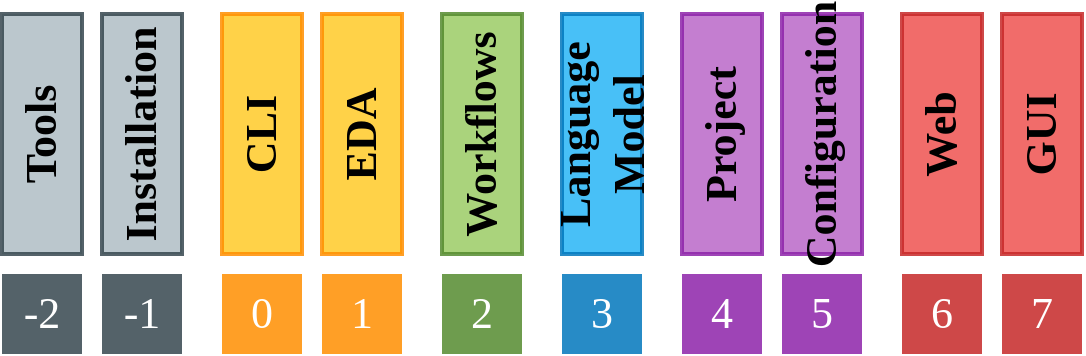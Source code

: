 <mxfile version="13.5.7" type="device"><diagram id="5c5MTBiNeqcY0XCzpNwq" name="Page-1"><mxGraphModel dx="1086" dy="806" grid="1" gridSize="10" guides="1" tooltips="1" connect="1" arrows="1" fold="1" page="1" pageScale="1" pageWidth="3300" pageHeight="4681" math="0" shadow="0" extFonts="Teko^https://fonts.googleapis.com/css?family=Teko"><root><mxCell id="0"/><mxCell id="1" parent="0"/><mxCell id="-3E90IPkH3u_-KwCp1B3-1" value="CLI" style="rounded=0;whiteSpace=wrap;html=1;fontSize=22;fontStyle=1;rotation=-90;fontFamily=Teko;fillColor=#ffca28;strokeColor=#FF8F00;strokeWidth=2;opacity=85;" parent="1" vertex="1"><mxGeometry x="110" y="80" width="120" height="40" as="geometry"/></mxCell><mxCell id="-3E90IPkH3u_-KwCp1B3-2" value="EDA" style="rounded=0;whiteSpace=wrap;html=1;fontSize=22;fontStyle=1;rotation=-90;fontFamily=Teko;fillColor=#ffca28;strokeColor=#FF8F00;strokeWidth=2;opacity=85;" parent="1" vertex="1"><mxGeometry x="160" y="80" width="120" height="40" as="geometry"/></mxCell><mxCell id="-3E90IPkH3u_-KwCp1B3-3" value="Workflows" style="rounded=0;whiteSpace=wrap;html=1;fontSize=22;fontStyle=1;rotation=-90;fontFamily=Teko;fillColor=#9ccc65;strokeColor=#558B2F;strokeWidth=2;opacity=85;" parent="1" vertex="1"><mxGeometry x="220" y="80" width="120" height="40" as="geometry"/></mxCell><mxCell id="-3E90IPkH3u_-KwCp1B3-4" value="Project" style="rounded=0;whiteSpace=wrap;html=1;fontSize=22;fontStyle=1;rotation=-90;fontFamily=Teko;fillColor=#ba68c8;strokeColor=#8e24aa;strokeWidth=2;opacity=85;" parent="1" vertex="1"><mxGeometry x="340" y="80" width="120" height="40" as="geometry"/></mxCell><mxCell id="-3E90IPkH3u_-KwCp1B3-5" value="Configuration" style="rounded=0;whiteSpace=wrap;html=1;fontSize=22;fontStyle=1;rotation=-90;fontFamily=Teko;strokeColor=#8E24AA;fillColor=#BA68C8;strokeWidth=2;opacity=85;" parent="1" vertex="1"><mxGeometry x="390" y="80" width="120" height="40" as="geometry"/></mxCell><mxCell id="-3E90IPkH3u_-KwCp1B3-6" value="Language Model" style="rounded=0;whiteSpace=wrap;html=1;fontSize=22;fontStyle=1;rotation=-90;fontFamily=Teko;fillColor=#29b6f6;strokeColor=#0277BD;strokeWidth=2;opacity=85;" parent="1" vertex="1"><mxGeometry x="280" y="80" width="120" height="40" as="geometry"/></mxCell><mxCell id="-3E90IPkH3u_-KwCp1B3-7" value="Installation" style="rounded=0;whiteSpace=wrap;html=1;fontSize=22;fontStyle=1;rotation=-90;fontFamily=Teko;FType=g;strokeColor=#37474F;strokeWidth=2;fillColor=#b0bec5;opacity=85;" parent="1" vertex="1"><mxGeometry x="50" y="80" width="120" height="40" as="geometry"/></mxCell><mxCell id="-3E90IPkH3u_-KwCp1B3-8" value="&lt;span style=&quot;font-size: 22px;&quot;&gt;0&lt;/span&gt;" style="rounded=0;whiteSpace=wrap;html=1;strokeColor=none;fontFamily=Teko;fontSize=22;fontColor=#FFFFFF;fillColor=#ff8f00;opacity=85;" parent="1" vertex="1"><mxGeometry x="150" y="170" width="40" height="40" as="geometry"/></mxCell><mxCell id="-3E90IPkH3u_-KwCp1B3-9" value="&lt;span style=&quot;font-size: 22px;&quot;&gt;1&lt;/span&gt;" style="rounded=0;whiteSpace=wrap;html=1;strokeColor=none;fontFamily=Teko;fontSize=22;fontColor=#FFFFFF;fillColor=#ff8f00;opacity=85;" parent="1" vertex="1"><mxGeometry x="200" y="170" width="40" height="40" as="geometry"/></mxCell><mxCell id="-3E90IPkH3u_-KwCp1B3-10" value="&lt;span style=&quot;font-size: 22px;&quot;&gt;2&lt;/span&gt;" style="rounded=0;whiteSpace=wrap;html=1;strokeColor=none;fontFamily=Teko;fontSize=22;fontColor=#FFFFFF;fillColor=#558b2f;opacity=85;" parent="1" vertex="1"><mxGeometry x="260" y="170" width="40" height="40" as="geometry"/></mxCell><mxCell id="-3E90IPkH3u_-KwCp1B3-11" value="&lt;span style=&quot;font-size: 22px;&quot;&gt;3&lt;/span&gt;" style="rounded=0;whiteSpace=wrap;html=1;strokeColor=none;fontFamily=Teko;fontSize=22;fontColor=#FFFFFF;fillColor=#0277bd;opacity=85;" parent="1" vertex="1"><mxGeometry x="320" y="170" width="40" height="40" as="geometry"/></mxCell><mxCell id="-3E90IPkH3u_-KwCp1B3-12" value="&lt;span style=&quot;font-size: 22px;&quot;&gt;4&lt;/span&gt;" style="rounded=0;whiteSpace=wrap;html=1;strokeColor=none;fontFamily=Teko;fontSize=22;fontColor=#FFFFFF;fillColor=#8e24aa;opacity=85;" parent="1" vertex="1"><mxGeometry x="380" y="170" width="40" height="40" as="geometry"/></mxCell><mxCell id="-3E90IPkH3u_-KwCp1B3-13" value="&lt;span style=&quot;font-size: 22px;&quot;&gt;5&lt;/span&gt;" style="rounded=0;whiteSpace=wrap;html=1;strokeColor=none;fontFamily=Teko;fontSize=22;fillColor=#8e24aa;fontColor=#FFFFFF;opacity=85;" parent="1" vertex="1"><mxGeometry x="430" y="170" width="40" height="40" as="geometry"/></mxCell><mxCell id="-3E90IPkH3u_-KwCp1B3-14" value="-1" style="rounded=0;whiteSpace=wrap;html=1;strokeColor=none;fontFamily=Teko;fontSize=22;fillColor=#37474f;fontColor=#FFFFFF;opacity=85;" parent="1" vertex="1"><mxGeometry x="90" y="170" width="40" height="40" as="geometry"/></mxCell><mxCell id="-3E90IPkH3u_-KwCp1B3-15" value="Web" style="rounded=0;whiteSpace=wrap;html=1;fontSize=22;fontStyle=1;rotation=-90;fontFamily=Teko;fillColor=#ef5350;strokeColor=#C62828;strokeWidth=2;opacity=85;" parent="1" vertex="1"><mxGeometry x="450" y="80" width="120" height="40" as="geometry"/></mxCell><mxCell id="-3E90IPkH3u_-KwCp1B3-16" value="GUI" style="rounded=0;whiteSpace=wrap;html=1;fontSize=22;fontStyle=1;rotation=-90;fontFamily=Teko;fillColor=#ef5350;strokeColor=#c62828;strokeWidth=2;opacity=85;" parent="1" vertex="1"><mxGeometry x="500" y="80" width="120" height="40" as="geometry"/></mxCell><mxCell id="-3E90IPkH3u_-KwCp1B3-17" value="&lt;span style=&quot;font-size: 22px;&quot;&gt;6&lt;/span&gt;" style="rounded=0;whiteSpace=wrap;html=1;strokeColor=none;fontFamily=Teko;fontSize=22;fontColor=#FFFFFF;fillColor=#c62828;opacity=85;" parent="1" vertex="1"><mxGeometry x="490" y="170" width="40" height="40" as="geometry"/></mxCell><mxCell id="-3E90IPkH3u_-KwCp1B3-18" value="&lt;span style=&quot;font-size: 22px;&quot;&gt;7&lt;/span&gt;" style="rounded=0;whiteSpace=wrap;html=1;strokeColor=none;fontFamily=Teko;fontSize=22;fillColor=#c62828;fontColor=#FFFFFF;opacity=85;" parent="1" vertex="1"><mxGeometry x="540" y="170" width="40" height="40" as="geometry"/></mxCell><mxCell id="F4Zy_Jc3Eq8hWqcCMty4-1" value="Tools" style="rounded=0;whiteSpace=wrap;html=1;fontSize=22;fontStyle=1;rotation=-90;fontFamily=Teko;FType=g;strokeColor=#37474F;strokeWidth=2;fillColor=#b0bec5;opacity=85;" parent="1" vertex="1"><mxGeometry y="80" width="120" height="40" as="geometry"/></mxCell><mxCell id="F4Zy_Jc3Eq8hWqcCMty4-2" value="-2" style="rounded=0;whiteSpace=wrap;html=1;strokeColor=none;fontFamily=Teko;fontSize=22;fillColor=#37474f;fontColor=#FFFFFF;opacity=85;" parent="1" vertex="1"><mxGeometry x="40" y="170" width="40" height="40" as="geometry"/></mxCell></root></mxGraphModel></diagram></mxfile>